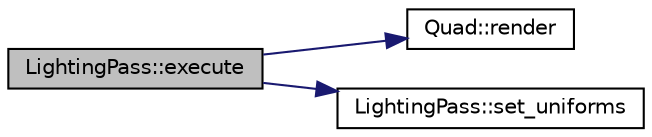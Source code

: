 digraph "LightingPass::execute"
{
 // INTERACTIVE_SVG=YES
 // LATEX_PDF_SIZE
  bgcolor="transparent";
  edge [fontname="Helvetica",fontsize="10",labelfontname="Helvetica",labelfontsize="10"];
  node [fontname="Helvetica",fontsize="10",shape=record];
  rankdir="LR";
  Node1 [label="LightingPass::execute",height=0.2,width=0.4,color="black", fillcolor="grey75", style="filled", fontcolor="black",tooltip=" "];
  Node1 -> Node2 [color="midnightblue",fontsize="10",style="solid",fontname="Helvetica"];
  Node2 [label="Quad::render",height=0.2,width=0.4,color="black",URL="$d3/df8/class_quad.html#aa154d8f02a63139b2d2d9e772f5ee142",tooltip=" "];
  Node1 -> Node3 [color="midnightblue",fontsize="10",style="solid",fontname="Helvetica"];
  Node3 [label="LightingPass::set_uniforms",height=0.2,width=0.4,color="black",URL="$db/d91/class_lighting_pass.html#a12585149bdf1ad761a906651dfd3c4ee",tooltip=" "];
}
